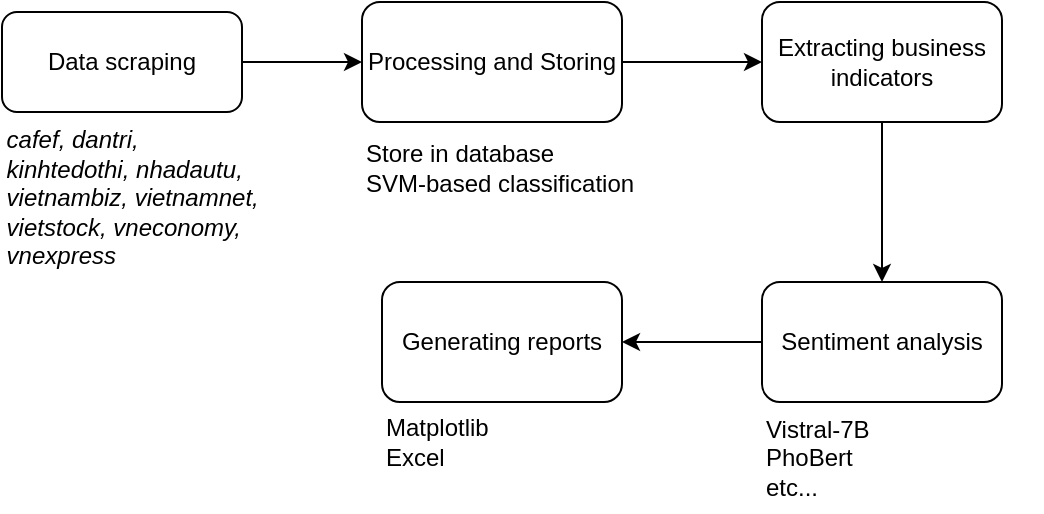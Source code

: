 <mxfile version="24.9.1">
  <diagram id="C5RBs43oDa-KdzZeNtuy" name="Page-1">
    <mxGraphModel dx="1050" dy="569" grid="1" gridSize="10" guides="1" tooltips="1" connect="1" arrows="1" fold="1" page="1" pageScale="1" pageWidth="827" pageHeight="1169" math="0" shadow="0">
      <root>
        <mxCell id="WIyWlLk6GJQsqaUBKTNV-0" />
        <mxCell id="WIyWlLk6GJQsqaUBKTNV-1" parent="WIyWlLk6GJQsqaUBKTNV-0" />
        <mxCell id="SDNTvZhVfPtpmoRdGuO7-1" value="" style="edgeStyle=orthogonalEdgeStyle;rounded=0;orthogonalLoop=1;jettySize=auto;html=1;" parent="WIyWlLk6GJQsqaUBKTNV-1" source="WIyWlLk6GJQsqaUBKTNV-3" target="SDNTvZhVfPtpmoRdGuO7-0" edge="1">
          <mxGeometry relative="1" as="geometry" />
        </mxCell>
        <mxCell id="WIyWlLk6GJQsqaUBKTNV-3" value="Data scraping" style="rounded=1;whiteSpace=wrap;html=1;fontSize=12;glass=0;strokeWidth=1;shadow=0;" parent="WIyWlLk6GJQsqaUBKTNV-1" vertex="1">
          <mxGeometry x="140" y="185" width="120" height="50" as="geometry" />
        </mxCell>
        <mxCell id="SDNTvZhVfPtpmoRdGuO7-3" value="" style="edgeStyle=orthogonalEdgeStyle;rounded=0;orthogonalLoop=1;jettySize=auto;html=1;" parent="WIyWlLk6GJQsqaUBKTNV-1" source="SDNTvZhVfPtpmoRdGuO7-0" target="SDNTvZhVfPtpmoRdGuO7-2" edge="1">
          <mxGeometry relative="1" as="geometry" />
        </mxCell>
        <mxCell id="SDNTvZhVfPtpmoRdGuO7-0" value="Processing and Storing" style="whiteSpace=wrap;html=1;rounded=1;glass=0;strokeWidth=1;shadow=0;" parent="WIyWlLk6GJQsqaUBKTNV-1" vertex="1">
          <mxGeometry x="320" y="180" width="130" height="60" as="geometry" />
        </mxCell>
        <mxCell id="SDNTvZhVfPtpmoRdGuO7-5" value="" style="edgeStyle=orthogonalEdgeStyle;rounded=0;orthogonalLoop=1;jettySize=auto;html=1;" parent="WIyWlLk6GJQsqaUBKTNV-1" source="SDNTvZhVfPtpmoRdGuO7-2" target="SDNTvZhVfPtpmoRdGuO7-4" edge="1">
          <mxGeometry relative="1" as="geometry" />
        </mxCell>
        <mxCell id="SDNTvZhVfPtpmoRdGuO7-2" value="Extracting business indicators" style="whiteSpace=wrap;html=1;rounded=1;glass=0;strokeWidth=1;shadow=0;" parent="WIyWlLk6GJQsqaUBKTNV-1" vertex="1">
          <mxGeometry x="520" y="180" width="120" height="60" as="geometry" />
        </mxCell>
        <mxCell id="SDNTvZhVfPtpmoRdGuO7-7" value="" style="edgeStyle=orthogonalEdgeStyle;rounded=0;orthogonalLoop=1;jettySize=auto;html=1;" parent="WIyWlLk6GJQsqaUBKTNV-1" source="SDNTvZhVfPtpmoRdGuO7-4" target="SDNTvZhVfPtpmoRdGuO7-6" edge="1">
          <mxGeometry relative="1" as="geometry" />
        </mxCell>
        <mxCell id="SDNTvZhVfPtpmoRdGuO7-4" value="Sentiment analysis" style="whiteSpace=wrap;html=1;rounded=1;glass=0;strokeWidth=1;shadow=0;" parent="WIyWlLk6GJQsqaUBKTNV-1" vertex="1">
          <mxGeometry x="520" y="320" width="120" height="60" as="geometry" />
        </mxCell>
        <mxCell id="SDNTvZhVfPtpmoRdGuO7-6" value="Generating reports" style="whiteSpace=wrap;html=1;rounded=1;glass=0;strokeWidth=1;shadow=0;" parent="WIyWlLk6GJQsqaUBKTNV-1" vertex="1">
          <mxGeometry x="330" y="320" width="120" height="60" as="geometry" />
        </mxCell>
        <mxCell id="SDNTvZhVfPtpmoRdGuO7-10" value="&lt;div style=&quot;text-align: left;&quot;&gt;&lt;i style=&quot;background-color: initial;&quot;&gt;cafef,&amp;nbsp;dantri,&amp;nbsp;&lt;/i&gt;&lt;/div&gt;&lt;div style=&quot;text-align: left;&quot;&gt;&lt;i style=&quot;background-color: initial;&quot;&gt;kinhtedothi,&amp;nbsp;&lt;/i&gt;&lt;span style=&quot;background-color: initial;&quot;&gt;&lt;i&gt;nhadautu,&amp;nbsp;&lt;/i&gt;&lt;/span&gt;&lt;/div&gt;&lt;div style=&quot;text-align: left;&quot;&gt;&lt;span style=&quot;background-color: initial;&quot;&gt;&lt;i&gt;vietnambiz,&amp;nbsp;&lt;/i&gt;&lt;/span&gt;&lt;span style=&quot;background-color: initial;&quot;&gt;&lt;i&gt;vietnamnet,&amp;nbsp;&lt;/i&gt;&lt;/span&gt;&lt;/div&gt;&lt;div style=&quot;text-align: left;&quot;&gt;&lt;span style=&quot;background-color: initial;&quot;&gt;&lt;i&gt;vietstock,&amp;nbsp;&lt;/i&gt;&lt;/span&gt;&lt;span style=&quot;background-color: initial;&quot;&gt;&lt;i&gt;vneconomy,&amp;nbsp;&lt;/i&gt;&lt;/span&gt;&lt;/div&gt;&lt;div style=&quot;text-align: left;&quot;&gt;&lt;span style=&quot;background-color: initial;&quot;&gt;&lt;i&gt;vnexpress&lt;/i&gt;&lt;/span&gt;&lt;/div&gt;&lt;div&gt;&lt;span style=&quot;background-color: initial;&quot;&gt;&lt;i&gt;&lt;br&gt;&lt;/i&gt;&lt;/span&gt;&lt;/div&gt;" style="text;html=1;align=center;verticalAlign=middle;whiteSpace=wrap;rounded=0;" parent="WIyWlLk6GJQsqaUBKTNV-1" vertex="1">
          <mxGeometry x="147" y="245" width="120" height="80" as="geometry" />
        </mxCell>
        <mxCell id="SDNTvZhVfPtpmoRdGuO7-11" value="Store in database&lt;div&gt;SVM-based classification&lt;/div&gt;" style="text;html=1;align=left;verticalAlign=middle;whiteSpace=wrap;rounded=0;" parent="WIyWlLk6GJQsqaUBKTNV-1" vertex="1">
          <mxGeometry x="320" y="235" width="140" height="55" as="geometry" />
        </mxCell>
        <mxCell id="SDNTvZhVfPtpmoRdGuO7-12" value="Vistral-7B&lt;div&gt;PhoBert&lt;/div&gt;&lt;div&gt;etc...&lt;/div&gt;" style="text;html=1;align=left;verticalAlign=middle;whiteSpace=wrap;rounded=0;" parent="WIyWlLk6GJQsqaUBKTNV-1" vertex="1">
          <mxGeometry x="520" y="380" width="140" height="55" as="geometry" />
        </mxCell>
        <mxCell id="SDNTvZhVfPtpmoRdGuO7-13" value="Matplotlib&lt;div&gt;Excel&lt;/div&gt;" style="text;html=1;align=left;verticalAlign=middle;whiteSpace=wrap;rounded=0;" parent="WIyWlLk6GJQsqaUBKTNV-1" vertex="1">
          <mxGeometry x="330" y="372" width="140" height="55" as="geometry" />
        </mxCell>
      </root>
    </mxGraphModel>
  </diagram>
</mxfile>
